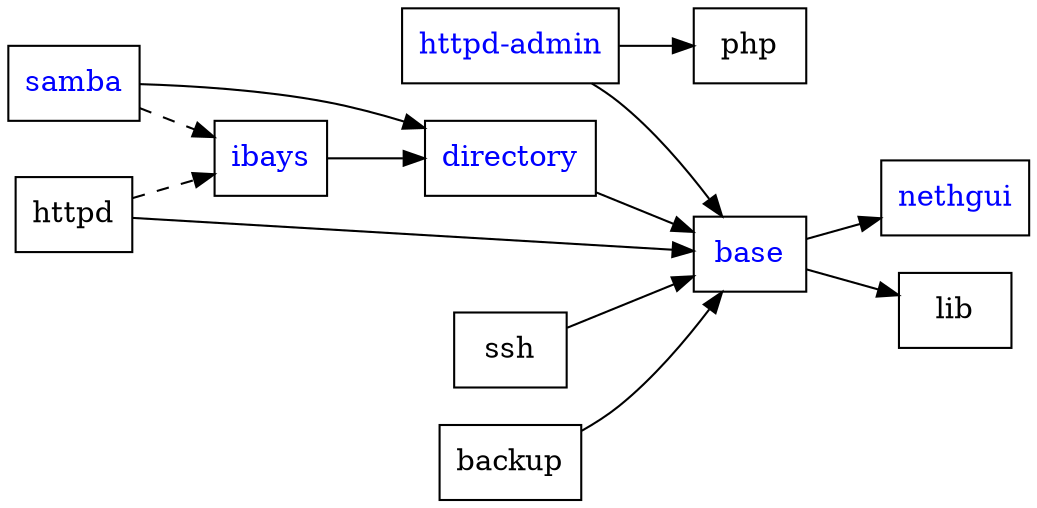 digraph G {
    rankdir = "LR"; compound = true; concentrate = true; fontname = "Arial"; fontnames="svg"; fontsize=10.0; 
    node [shape=rect];
    httpd_admin [fontcolor=blue,label="httpd-admin",URL="http://dev.nethesis.it/projects/nethserver-httpd-admin"];
    base [fontcolor=blue,URL="http://dev.nethesis.it/projects/nethserver-base"];
    directory [fontcolor=blue,URL="http://dev.nethesis.it/projects/nethserver-directory"];    
    samba [fontcolor=blue,URL="http://dev.nethesis.it/projects/nethserver-samba"];    
    ibays [fontcolor=blue,URL="http://dev.nethesis.it/projects/nethserver-ibays"];    
    nethgui [fontcolor=blue,URL="http://dev.nethesis.it/projects/nethgui"];    
            
    base -> lib
    base -> nethgui
    ssh -> base
    directory -> base
    samba -> directory
    ibays -> directory
    httpd -> base
    httpd_admin -> php
    httpd_admin -> base
    backup -> base
    samba -> ibays [style=dashed];
    httpd -> ibays [style=dashed]; 
}
